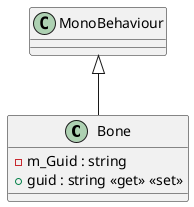 @startuml
class Bone {
    - m_Guid : string
    + guid : string <<get>> <<set>>
}
MonoBehaviour <|-- Bone
@enduml
